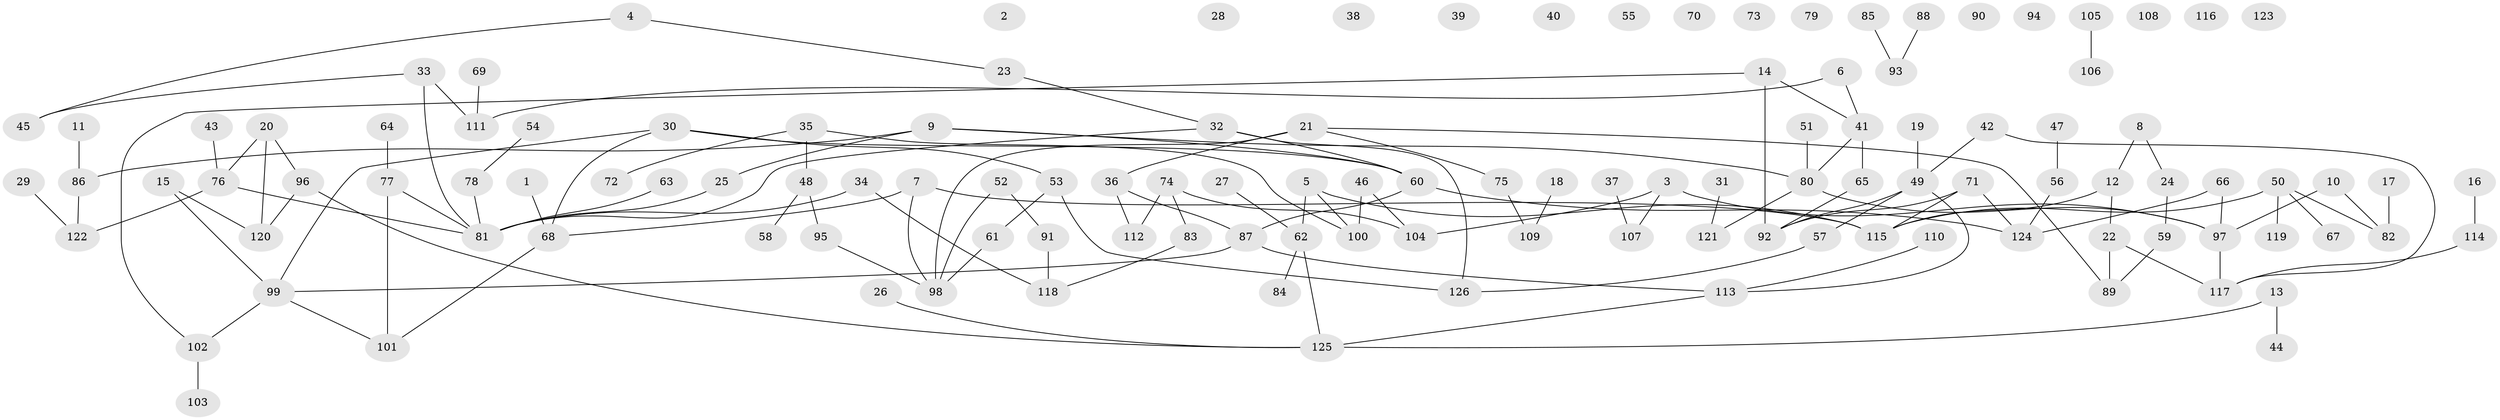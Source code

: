 // Generated by graph-tools (version 1.1) at 2025/00/03/09/25 03:00:45]
// undirected, 126 vertices, 140 edges
graph export_dot {
graph [start="1"]
  node [color=gray90,style=filled];
  1;
  2;
  3;
  4;
  5;
  6;
  7;
  8;
  9;
  10;
  11;
  12;
  13;
  14;
  15;
  16;
  17;
  18;
  19;
  20;
  21;
  22;
  23;
  24;
  25;
  26;
  27;
  28;
  29;
  30;
  31;
  32;
  33;
  34;
  35;
  36;
  37;
  38;
  39;
  40;
  41;
  42;
  43;
  44;
  45;
  46;
  47;
  48;
  49;
  50;
  51;
  52;
  53;
  54;
  55;
  56;
  57;
  58;
  59;
  60;
  61;
  62;
  63;
  64;
  65;
  66;
  67;
  68;
  69;
  70;
  71;
  72;
  73;
  74;
  75;
  76;
  77;
  78;
  79;
  80;
  81;
  82;
  83;
  84;
  85;
  86;
  87;
  88;
  89;
  90;
  91;
  92;
  93;
  94;
  95;
  96;
  97;
  98;
  99;
  100;
  101;
  102;
  103;
  104;
  105;
  106;
  107;
  108;
  109;
  110;
  111;
  112;
  113;
  114;
  115;
  116;
  117;
  118;
  119;
  120;
  121;
  122;
  123;
  124;
  125;
  126;
  1 -- 68;
  3 -- 97;
  3 -- 104;
  3 -- 107;
  4 -- 23;
  4 -- 45;
  5 -- 62;
  5 -- 100;
  5 -- 115;
  6 -- 41;
  6 -- 111;
  7 -- 68;
  7 -- 98;
  7 -- 115;
  8 -- 12;
  8 -- 24;
  9 -- 25;
  9 -- 60;
  9 -- 80;
  9 -- 86;
  10 -- 82;
  10 -- 97;
  11 -- 86;
  12 -- 22;
  12 -- 115;
  13 -- 44;
  13 -- 125;
  14 -- 41;
  14 -- 92;
  14 -- 102;
  15 -- 99;
  15 -- 120;
  16 -- 114;
  17 -- 82;
  18 -- 109;
  19 -- 49;
  20 -- 76;
  20 -- 96;
  20 -- 120;
  21 -- 36;
  21 -- 75;
  21 -- 89;
  21 -- 98;
  22 -- 89;
  22 -- 117;
  23 -- 32;
  24 -- 59;
  25 -- 81;
  26 -- 125;
  27 -- 62;
  29 -- 122;
  30 -- 53;
  30 -- 60;
  30 -- 68;
  30 -- 99;
  31 -- 121;
  32 -- 60;
  32 -- 81;
  32 -- 126;
  33 -- 45;
  33 -- 81;
  33 -- 111;
  34 -- 81;
  34 -- 118;
  35 -- 48;
  35 -- 72;
  35 -- 100;
  36 -- 87;
  36 -- 112;
  37 -- 107;
  41 -- 65;
  41 -- 80;
  42 -- 49;
  42 -- 117;
  43 -- 76;
  46 -- 100;
  46 -- 104;
  47 -- 56;
  48 -- 58;
  48 -- 95;
  49 -- 57;
  49 -- 92;
  49 -- 113;
  50 -- 67;
  50 -- 82;
  50 -- 115;
  50 -- 119;
  51 -- 80;
  52 -- 91;
  52 -- 98;
  53 -- 61;
  53 -- 126;
  54 -- 78;
  56 -- 124;
  57 -- 126;
  59 -- 89;
  60 -- 87;
  60 -- 124;
  61 -- 98;
  62 -- 84;
  62 -- 125;
  63 -- 81;
  64 -- 77;
  65 -- 92;
  66 -- 97;
  66 -- 124;
  68 -- 101;
  69 -- 111;
  71 -- 92;
  71 -- 115;
  71 -- 124;
  74 -- 83;
  74 -- 104;
  74 -- 112;
  75 -- 109;
  76 -- 81;
  76 -- 122;
  77 -- 81;
  77 -- 101;
  78 -- 81;
  80 -- 97;
  80 -- 121;
  83 -- 118;
  85 -- 93;
  86 -- 122;
  87 -- 99;
  87 -- 113;
  88 -- 93;
  91 -- 118;
  95 -- 98;
  96 -- 120;
  96 -- 125;
  97 -- 117;
  99 -- 101;
  99 -- 102;
  102 -- 103;
  105 -- 106;
  110 -- 113;
  113 -- 125;
  114 -- 117;
}
